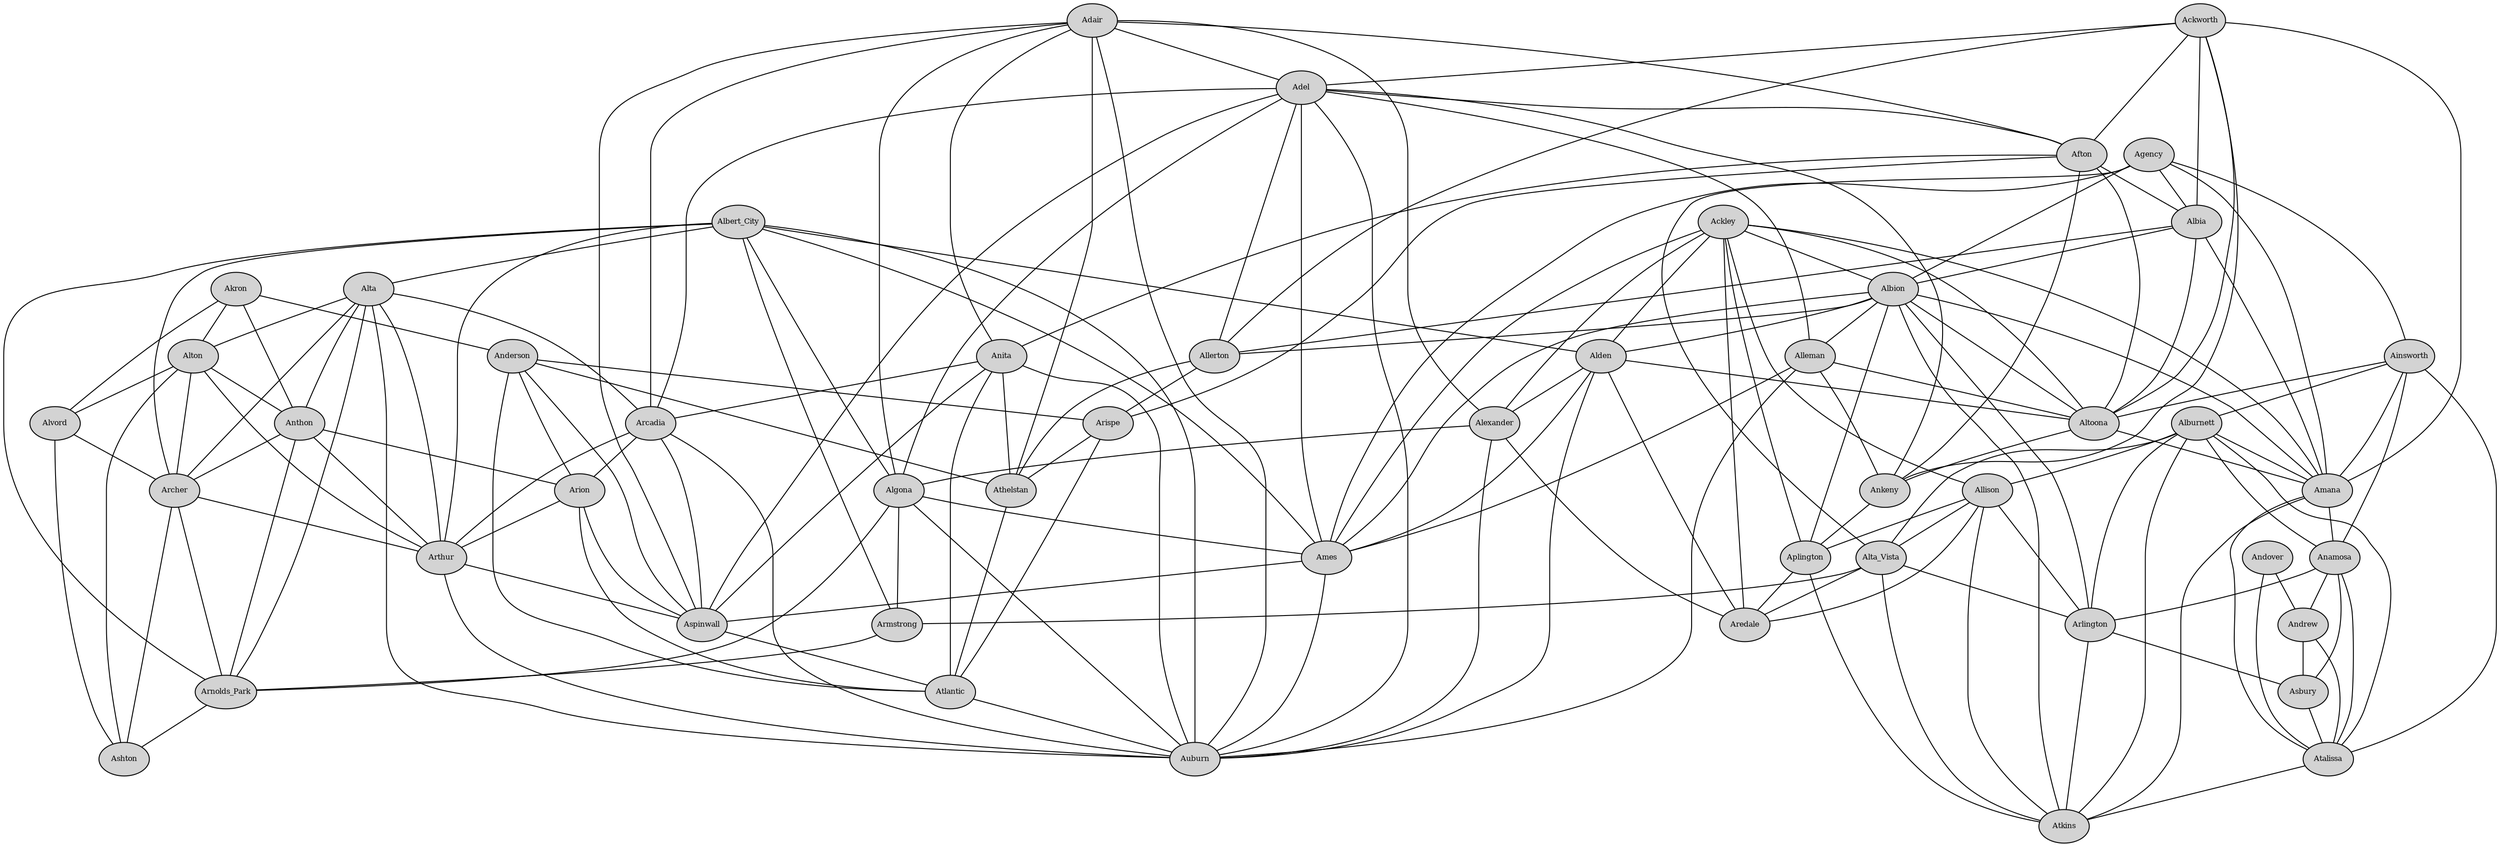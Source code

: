graph geometric_spanner_greedy_spanner {
outputorder=edgesfirst;
node[fontsize=8, style=filled, margin="0.05,0.03"];
Ackley [pos="212.758,-465.261!"];
Ackworth [pos="206.835,-467.364!"];
Adair [pos="207.501,-473.215!"];
Adel [pos="208.072,-470.087!"];
Afton [pos="205.137,-470.99!"];
Agency [pos="204.975,-461.534!"];
Ainsworth [pos="206.445,-457.762!"];
Akron [pos="214.144,-482.797!"];
Albert_City [pos="213.91,-474.743!"];
Albia [pos="205.133,-464.029!"];
Albion [pos="210.562,-464.943!"];
Alburnett [pos="210.742,-458.093!"];
Alden [pos="212.601,-466.88!"];
Alexander [pos="214.029,-467.383!"];
Algona [pos="215.35,-471.165!"];
Alleman [pos="209.1,-468.058!"];
Allerton [pos="203.532,-466.826!"];
Allison [pos="213.764,-463.976!"];
Alta [pos="213.368,-476.453!"];
Alta_Vista [pos="215.993,-462.086!"];
Alton [pos="214.937,-480.053!"];
Altoona [pos="208.221,-467.323!"];
Alvord [pos="216.711,-481.506!"];
Amana [pos="209,-459.354!"];
Ames [pos="210.174,-468.1!"];
Anamosa [pos="210.542,-456.426!"];
Anderson [pos="204.007,-478.021!"];
Andover [pos="209.896,-451.259!"];
Andrew [pos="210.768,-452.962!"];
Anita [pos="207.226,-473.823!"];
Ankeny [pos="208.649,-468.029!"];
Anthon [pos="211.942,-479.333!"];
Aplington [pos="212.921,-464.422!"];
Arcadia [pos="210.436,-475.231!"];
Archer [pos="215.576,-478.729!"];
Aredale [pos="214.165,-465.027!"];
Arion [pos="209.746,-477.318!"];
Arispe [pos="204.747,-471.096!"];
Arlington [pos="213.746,-458.356!"];
Armstrong [pos="216.98,-472.392!"];
Arnolds_Park [pos="216.864,-475.619!"];
Arthur [pos="211.674,-476.738!"];
Asbury [pos="212.572,-453.758!"];
Ashton [pos="216.557,-478.956!"];
Aspinwall [pos="209.56,-475.678!"];
Atalissa [pos="207.856,-455.83!"];
Athelstan [pos="202.861,-472.711!"];
Atkins [pos="209.985,-459.311!"];
Atlantic [pos="207.018,-475.069!"];
Auburn [pos="211.257,-474.389!"];
Afton -- Arispe
Alleman -- Ankeny
Adair -- Anita
Altoona -- Ankeny
Ackley -- Aplington
Allison -- Aplington
Arcadia -- Aspinwall
Amana -- Atkins
Archer -- Ashton
Alleman -- Ames
Allison -- Aredale
Alleman -- Altoona
Arcadia -- Auburn
Anita -- Atlantic
Aplington -- Aredale
Ackworth -- Altoona
Ackley -- Aredale
Alburnett -- Atkins
Alton -- Archer
Alden -- Alexander
Ackley -- Alden
Ackley -- Allison
Arion -- Aspinwall
Alburnett -- Anamosa
Alta -- Arthur
Albert_City -- Alta
Andover -- Andrew
Ackworth -- Ankeny
Arcadia -- Arthur
Alton -- Ashton
Andrew -- Asbury
Arion -- Arthur
Algona -- Armstrong
Adel -- Ankeny
Alburnett -- Amana
Arcadia -- Arion
Ackley -- Albion
Adel -- Alleman
Alton -- Alvord
Alexander -- Aredale
Arthur -- Aspinwall
Arthur -- Auburn
Ainsworth -- Atalissa
Albion -- Aplington
Alden -- Aredale
Ackley -- Alexander
Arispe -- Athelstan
Agency -- Albia
Alvord -- Ashton
Anthon -- Arthur
Aspinwall -- Atlantic
Albert_City -- Auburn
Alden -- Ames
Anamosa -- Atalissa
Albion -- Alden
Akron -- Alton
Akron -- Alvord
Adel -- Ames
Allison -- Alta_Vista
Alta -- Auburn
Anita -- Aspinwall
Anthon -- Arion
Ackworth -- Adel
Albert_City -- Arthur
Alvord -- Archer
Ainsworth -- Amana
Alburnett -- Arlington
Adel -- Afton
Alton -- Anthon
Albert_City -- Arnolds_Park
Alta -- Archer
Alta -- Arcadia
Adair -- Adel
Albion -- Ames
Adair -- Aspinwall
Alta -- Anthon
Albia -- Allerton
Armstrong -- Arnolds_Park
Adair -- Afton
Amana -- Anamosa
Albion -- Altoona
Ackworth -- Allerton
Arnolds_Park -- Ashton
Anamosa -- Asbury
Archer -- Arnolds_Park
Albion -- Alleman
Alta_Vista -- Aredale
Anamosa -- Andrew
Anita -- Arcadia
Afton -- Anita
Arion -- Atlantic
Adair -- Arcadia
Alta -- Arnolds_Park
Alburnett -- Atalissa
Anthon -- Archer
Amana -- Atalissa
Anamosa -- Arlington
Ackworth -- Albia
Ackley -- Ames
Albert_City -- Algona
Albert_City -- Armstrong
Arlington -- Atkins
Alta -- Alton
Adair -- Auburn
Ackworth -- Afton
Alexander -- Algona
Agency -- Ainsworth
Anita -- Auburn
Atalissa -- Atkins
Andrew -- Atalissa
Akron -- Anthon
Anderson -- Atlantic
Atlantic -- Auburn
Ainsworth -- Anamosa
Ainsworth -- Alburnett
Albert_City -- Archer
Alta_Vista -- Arlington
Archer -- Arthur
Alden -- Altoona
Allerton -- Arispe
Anita -- Athelstan
Albia -- Altoona
Arispe -- Atlantic
Agency -- Amana
Afton -- Ankeny
Alton -- Arthur
Adair -- Athelstan
Algona -- Arnolds_Park
Arlington -- Asbury
Athelstan -- Atlantic
Afton -- Altoona
Ackley -- Altoona
Andover -- Atalissa
Asbury -- Atalissa
Algona -- Auburn
Adel -- Auburn
Anderson -- Athelstan
Albia -- Albion
Adel -- Allerton
Ankeny -- Aplington
Allison -- Arlington
Adel -- Arcadia
Albion -- Atkins
Anderson -- Arion
Adel -- Aspinwall
Albion -- Amana
Aplington -- Atkins
Allerton -- Athelstan
Allison -- Atkins
Algona -- Ames
Anderson -- Aspinwall
Albia -- Amana
Anthon -- Arnolds_Park
Ames -- Auburn
Agency -- Albion
Alburnett -- Alta_Vista
Alburnett -- Allison
Alta_Vista -- Atkins
Alleman -- Auburn
Afton -- Albia
Anderson -- Arispe
Ackley -- Amana
Albion -- Allerton
Albion -- Arlington
Adel -- Algona
Alexander -- Auburn
Ames -- Aspinwall
Albert_City -- Ames
Alden -- Auburn
Albert_City -- Alden
Altoona -- Amana
Adair -- Algona
Ackworth -- Amana
Agency -- Ames
Adair -- Alexander
Ainsworth -- Altoona
Alta_Vista -- Armstrong
Agency -- Alta_Vista
Akron -- Anderson
}
